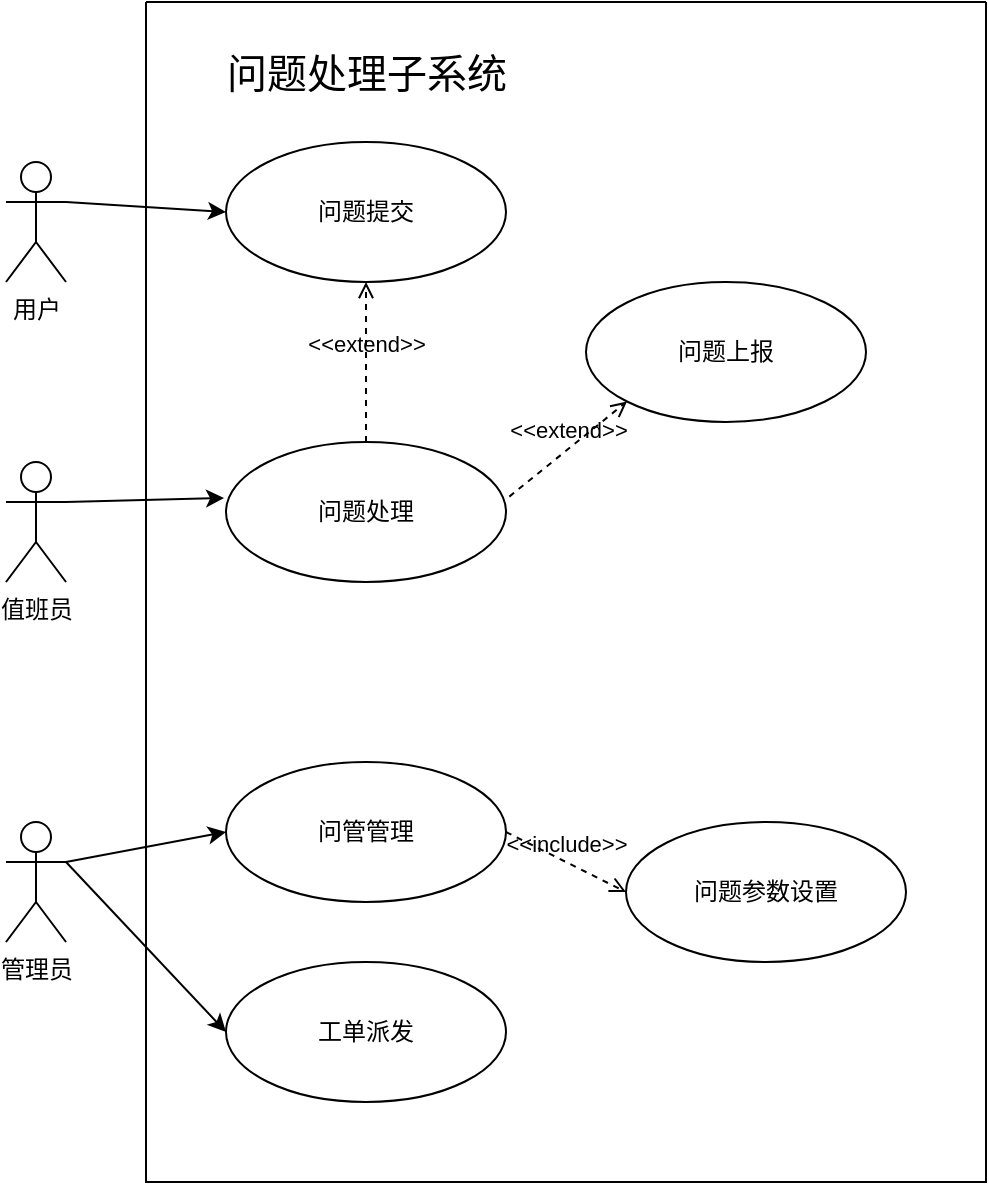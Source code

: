 <mxfile version="26.2.15">
  <diagram name="第 1 页" id="5UdB30z3kYF43vhvZVs5">
    <mxGraphModel dx="1213" dy="828" grid="1" gridSize="10" guides="1" tooltips="1" connect="1" arrows="1" fold="1" page="1" pageScale="1" pageWidth="827" pageHeight="1169" math="0" shadow="0">
      <root>
        <mxCell id="0" />
        <mxCell id="1" parent="0" />
        <mxCell id="QfFxktF4XVAhesz5CvLj-1" value="" style="swimlane;startSize=0;" vertex="1" parent="1">
          <mxGeometry x="320" y="190" width="420" height="590" as="geometry" />
        </mxCell>
        <mxCell id="QfFxktF4XVAhesz5CvLj-3" value="&lt;font style=&quot;font-size: 20px;&quot;&gt;问题处理子系统&lt;/font&gt;" style="text;html=1;align=center;verticalAlign=middle;resizable=0;points=[];autosize=1;strokeColor=none;fillColor=none;" vertex="1" parent="QfFxktF4XVAhesz5CvLj-1">
          <mxGeometry x="30" y="15" width="160" height="40" as="geometry" />
        </mxCell>
        <mxCell id="QfFxktF4XVAhesz5CvLj-6" value="问题提交" style="ellipse;whiteSpace=wrap;html=1;" vertex="1" parent="QfFxktF4XVAhesz5CvLj-1">
          <mxGeometry x="40" y="70" width="140" height="70" as="geometry" />
        </mxCell>
        <mxCell id="QfFxktF4XVAhesz5CvLj-7" value="问题上报" style="ellipse;whiteSpace=wrap;html=1;" vertex="1" parent="QfFxktF4XVAhesz5CvLj-1">
          <mxGeometry x="220" y="140" width="140" height="70" as="geometry" />
        </mxCell>
        <mxCell id="QfFxktF4XVAhesz5CvLj-8" value="问题处理" style="ellipse;whiteSpace=wrap;html=1;" vertex="1" parent="QfFxktF4XVAhesz5CvLj-1">
          <mxGeometry x="40" y="220" width="140" height="70" as="geometry" />
        </mxCell>
        <mxCell id="QfFxktF4XVAhesz5CvLj-9" value="问管管理" style="ellipse;whiteSpace=wrap;html=1;" vertex="1" parent="QfFxktF4XVAhesz5CvLj-1">
          <mxGeometry x="40" y="380" width="140" height="70" as="geometry" />
        </mxCell>
        <mxCell id="QfFxktF4XVAhesz5CvLj-10" value="工单派发" style="ellipse;whiteSpace=wrap;html=1;" vertex="1" parent="QfFxktF4XVAhesz5CvLj-1">
          <mxGeometry x="40" y="480" width="140" height="70" as="geometry" />
        </mxCell>
        <mxCell id="QfFxktF4XVAhesz5CvLj-11" value="问题参数设置" style="ellipse;whiteSpace=wrap;html=1;" vertex="1" parent="QfFxktF4XVAhesz5CvLj-1">
          <mxGeometry x="240" y="410" width="140" height="70" as="geometry" />
        </mxCell>
        <mxCell id="QfFxktF4XVAhesz5CvLj-16" value="&amp;lt;&amp;lt;include&amp;gt;&amp;gt;" style="html=1;verticalAlign=bottom;labelBackgroundColor=none;endArrow=open;endFill=0;dashed=1;rounded=0;exitX=1;exitY=0.5;exitDx=0;exitDy=0;entryX=0;entryY=0.5;entryDx=0;entryDy=0;" edge="1" parent="QfFxktF4XVAhesz5CvLj-1" source="QfFxktF4XVAhesz5CvLj-9" target="QfFxktF4XVAhesz5CvLj-11">
          <mxGeometry width="160" relative="1" as="geometry">
            <mxPoint x="200" y="370" as="sourcePoint" />
            <mxPoint x="360" y="370" as="targetPoint" />
          </mxGeometry>
        </mxCell>
        <mxCell id="QfFxktF4XVAhesz5CvLj-17" value="&amp;lt;&amp;lt;extend&amp;gt;&amp;gt;" style="html=1;verticalAlign=bottom;labelBackgroundColor=none;endArrow=open;endFill=0;dashed=1;rounded=0;exitX=0.5;exitY=0;exitDx=0;exitDy=0;entryX=0.5;entryY=1;entryDx=0;entryDy=0;" edge="1" parent="QfFxktF4XVAhesz5CvLj-1" source="QfFxktF4XVAhesz5CvLj-8" target="QfFxktF4XVAhesz5CvLj-6">
          <mxGeometry width="160" relative="1" as="geometry">
            <mxPoint x="40" y="180" as="sourcePoint" />
            <mxPoint x="200" y="180" as="targetPoint" />
          </mxGeometry>
        </mxCell>
        <mxCell id="QfFxktF4XVAhesz5CvLj-18" value="&amp;lt;&amp;lt;extend&amp;gt;&amp;gt;" style="html=1;verticalAlign=bottom;labelBackgroundColor=none;endArrow=open;endFill=0;dashed=1;rounded=0;exitX=1.012;exitY=0.39;exitDx=0;exitDy=0;exitPerimeter=0;entryX=0;entryY=1;entryDx=0;entryDy=0;" edge="1" parent="QfFxktF4XVAhesz5CvLj-1" source="QfFxktF4XVAhesz5CvLj-8" target="QfFxktF4XVAhesz5CvLj-7">
          <mxGeometry width="160" relative="1" as="geometry">
            <mxPoint x="250" y="290" as="sourcePoint" />
            <mxPoint x="410" y="290" as="targetPoint" />
          </mxGeometry>
        </mxCell>
        <mxCell id="QfFxktF4XVAhesz5CvLj-2" value="用户" style="shape=umlActor;verticalLabelPosition=bottom;verticalAlign=top;html=1;" vertex="1" parent="1">
          <mxGeometry x="250" y="270" width="30" height="60" as="geometry" />
        </mxCell>
        <mxCell id="QfFxktF4XVAhesz5CvLj-4" value="值班员" style="shape=umlActor;verticalLabelPosition=bottom;verticalAlign=top;html=1;" vertex="1" parent="1">
          <mxGeometry x="250" y="420" width="30" height="60" as="geometry" />
        </mxCell>
        <mxCell id="QfFxktF4XVAhesz5CvLj-5" value="管理员" style="shape=umlActor;verticalLabelPosition=bottom;verticalAlign=top;html=1;" vertex="1" parent="1">
          <mxGeometry x="250" y="600" width="30" height="60" as="geometry" />
        </mxCell>
        <mxCell id="QfFxktF4XVAhesz5CvLj-12" value="" style="endArrow=classic;html=1;rounded=0;exitX=1;exitY=0.333;exitDx=0;exitDy=0;exitPerimeter=0;entryX=0;entryY=0.5;entryDx=0;entryDy=0;" edge="1" parent="1" source="QfFxktF4XVAhesz5CvLj-2" target="QfFxktF4XVAhesz5CvLj-6">
          <mxGeometry width="50" height="50" relative="1" as="geometry">
            <mxPoint x="210" y="450" as="sourcePoint" />
            <mxPoint x="260" y="400" as="targetPoint" />
          </mxGeometry>
        </mxCell>
        <mxCell id="QfFxktF4XVAhesz5CvLj-13" value="" style="endArrow=classic;html=1;rounded=0;exitX=1;exitY=0.333;exitDx=0;exitDy=0;exitPerimeter=0;entryX=-0.007;entryY=0.4;entryDx=0;entryDy=0;entryPerimeter=0;" edge="1" parent="1" source="QfFxktF4XVAhesz5CvLj-4" target="QfFxktF4XVAhesz5CvLj-8">
          <mxGeometry width="50" height="50" relative="1" as="geometry">
            <mxPoint x="210" y="450" as="sourcePoint" />
            <mxPoint x="260" y="400" as="targetPoint" />
          </mxGeometry>
        </mxCell>
        <mxCell id="QfFxktF4XVAhesz5CvLj-14" value="" style="endArrow=classic;html=1;rounded=0;exitX=1;exitY=0.333;exitDx=0;exitDy=0;exitPerimeter=0;entryX=0;entryY=0.5;entryDx=0;entryDy=0;" edge="1" parent="1" source="QfFxktF4XVAhesz5CvLj-5" target="QfFxktF4XVAhesz5CvLj-9">
          <mxGeometry width="50" height="50" relative="1" as="geometry">
            <mxPoint x="210" y="450" as="sourcePoint" />
            <mxPoint x="260" y="400" as="targetPoint" />
          </mxGeometry>
        </mxCell>
        <mxCell id="QfFxktF4XVAhesz5CvLj-15" value="" style="endArrow=classic;html=1;rounded=0;exitX=1;exitY=0.333;exitDx=0;exitDy=0;exitPerimeter=0;entryX=0;entryY=0.5;entryDx=0;entryDy=0;" edge="1" parent="1" source="QfFxktF4XVAhesz5CvLj-5" target="QfFxktF4XVAhesz5CvLj-10">
          <mxGeometry width="50" height="50" relative="1" as="geometry">
            <mxPoint x="210" y="450" as="sourcePoint" />
            <mxPoint x="260" y="400" as="targetPoint" />
          </mxGeometry>
        </mxCell>
      </root>
    </mxGraphModel>
  </diagram>
</mxfile>
